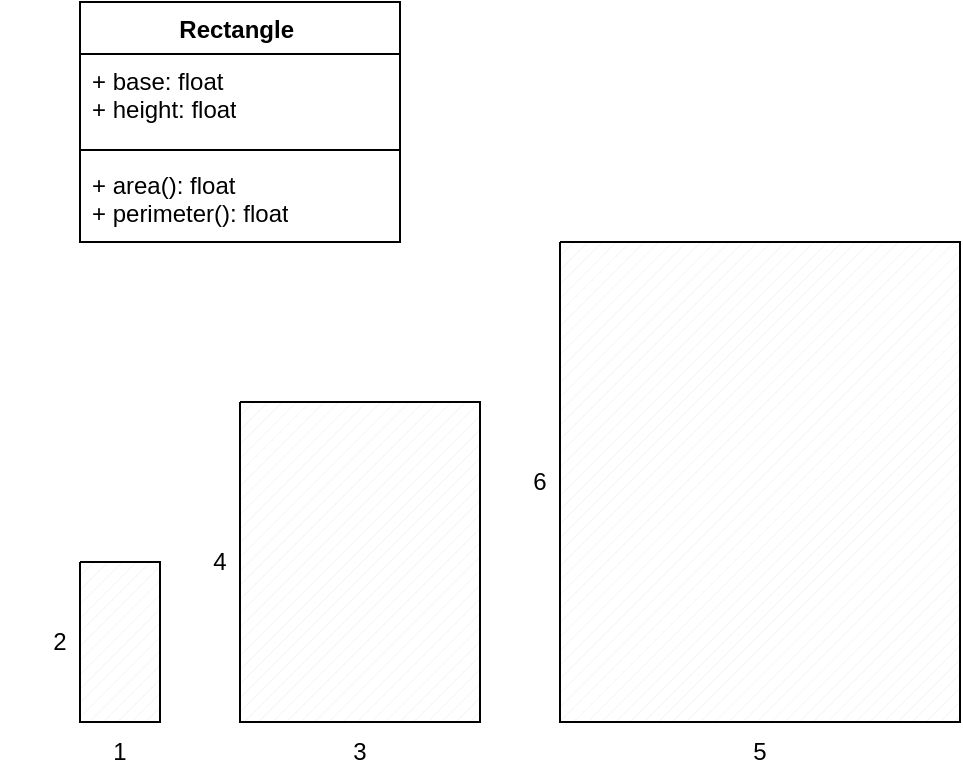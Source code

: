 <mxfile>
    <diagram name="Page-1" id="MhTt_mG-Fe5Okql0z6RM">
        <mxGraphModel dx="1074" dy="1948" grid="1" gridSize="10" guides="1" tooltips="1" connect="1" arrows="1" fold="1" page="1" pageScale="1" pageWidth="827" pageHeight="1169" math="0" shadow="0">
            <root>
                <mxCell id="0"/>
                <mxCell id="1" parent="0"/>
                <mxCell id="FIRBAUT9jdTkFYHDoS8M-1" value="Rectangle&amp;nbsp;" style="swimlane;fontStyle=1;align=center;verticalAlign=top;childLayout=stackLayout;horizontal=1;startSize=26;horizontalStack=0;resizeParent=1;resizeParentMax=0;resizeLast=0;collapsible=1;marginBottom=0;whiteSpace=wrap;html=1;" parent="1" vertex="1">
                    <mxGeometry x="120" y="-200" width="160" height="120" as="geometry"/>
                </mxCell>
                <mxCell id="FIRBAUT9jdTkFYHDoS8M-2" value="+ base: float&lt;br&gt;+ height: float&lt;div&gt;&lt;div&gt;&lt;br&gt;&lt;/div&gt;&lt;/div&gt;" style="text;strokeColor=none;fillColor=none;align=left;verticalAlign=top;spacingLeft=4;spacingRight=4;overflow=hidden;rotatable=0;points=[[0,0.5],[1,0.5]];portConstraint=eastwest;whiteSpace=wrap;html=1;" parent="FIRBAUT9jdTkFYHDoS8M-1" vertex="1">
                    <mxGeometry y="26" width="160" height="44" as="geometry"/>
                </mxCell>
                <mxCell id="FIRBAUT9jdTkFYHDoS8M-3" value="" style="line;strokeWidth=1;fillColor=none;align=left;verticalAlign=middle;spacingTop=-1;spacingLeft=3;spacingRight=3;rotatable=0;labelPosition=right;points=[];portConstraint=eastwest;strokeColor=inherit;" parent="FIRBAUT9jdTkFYHDoS8M-1" vertex="1">
                    <mxGeometry y="70" width="160" height="8" as="geometry"/>
                </mxCell>
                <mxCell id="FIRBAUT9jdTkFYHDoS8M-4" value="+ area(): float&lt;div&gt;+ perimeter(): float&lt;/div&gt;" style="text;strokeColor=none;fillColor=none;align=left;verticalAlign=top;spacingLeft=4;spacingRight=4;overflow=hidden;rotatable=0;points=[[0,0.5],[1,0.5]];portConstraint=eastwest;whiteSpace=wrap;html=1;" parent="FIRBAUT9jdTkFYHDoS8M-1" vertex="1">
                    <mxGeometry y="78" width="160" height="42" as="geometry"/>
                </mxCell>
                <mxCell id="FIRBAUT9jdTkFYHDoS8M-5" value="" style="verticalLabelPosition=bottom;verticalAlign=top;html=1;shape=mxgraph.basic.patternFillRect;fillStyle=diag;step=5;fillStrokeWidth=0.2;fillStrokeColor=#dddddd;" parent="1" vertex="1">
                    <mxGeometry x="120" y="80" width="40" height="80" as="geometry"/>
                </mxCell>
                <mxCell id="FIRBAUT9jdTkFYHDoS8M-6" value="" style="verticalLabelPosition=bottom;verticalAlign=top;html=1;shape=mxgraph.basic.patternFillRect;fillStyle=diag;step=5;fillStrokeWidth=0.2;fillStrokeColor=#dddddd;" parent="1" vertex="1">
                    <mxGeometry x="200" width="120" height="160" as="geometry"/>
                </mxCell>
                <mxCell id="FIRBAUT9jdTkFYHDoS8M-7" value="" style="verticalLabelPosition=bottom;verticalAlign=top;html=1;shape=mxgraph.basic.patternFillRect;fillStyle=diag;step=5;fillStrokeWidth=0.2;fillStrokeColor=#dddddd;" parent="1" vertex="1">
                    <mxGeometry x="360" y="-80" width="200" height="240" as="geometry"/>
                </mxCell>
                <mxCell id="FIRBAUT9jdTkFYHDoS8M-8" value="1" style="text;html=1;align=center;verticalAlign=middle;whiteSpace=wrap;rounded=0;" parent="1" vertex="1">
                    <mxGeometry x="110" y="160" width="60" height="30" as="geometry"/>
                </mxCell>
                <mxCell id="FIRBAUT9jdTkFYHDoS8M-9" value="2" style="text;html=1;align=center;verticalAlign=middle;whiteSpace=wrap;rounded=0;" parent="1" vertex="1">
                    <mxGeometry x="80" y="105" width="60" height="30" as="geometry"/>
                </mxCell>
                <mxCell id="FIRBAUT9jdTkFYHDoS8M-12" value="3" style="text;html=1;align=center;verticalAlign=middle;whiteSpace=wrap;rounded=0;" parent="1" vertex="1">
                    <mxGeometry x="230" y="160" width="60" height="30" as="geometry"/>
                </mxCell>
                <mxCell id="FIRBAUT9jdTkFYHDoS8M-13" value="4" style="text;html=1;align=center;verticalAlign=middle;whiteSpace=wrap;rounded=0;" parent="1" vertex="1">
                    <mxGeometry x="160" y="65" width="60" height="30" as="geometry"/>
                </mxCell>
                <mxCell id="FIRBAUT9jdTkFYHDoS8M-14" value="6" style="text;html=1;align=center;verticalAlign=middle;whiteSpace=wrap;rounded=0;" parent="1" vertex="1">
                    <mxGeometry x="320" y="25" width="60" height="30" as="geometry"/>
                </mxCell>
                <mxCell id="FIRBAUT9jdTkFYHDoS8M-17" value="5" style="text;html=1;align=center;verticalAlign=middle;whiteSpace=wrap;rounded=0;" parent="1" vertex="1">
                    <mxGeometry x="430" y="160" width="60" height="30" as="geometry"/>
                </mxCell>
            </root>
        </mxGraphModel>
    </diagram>
</mxfile>
